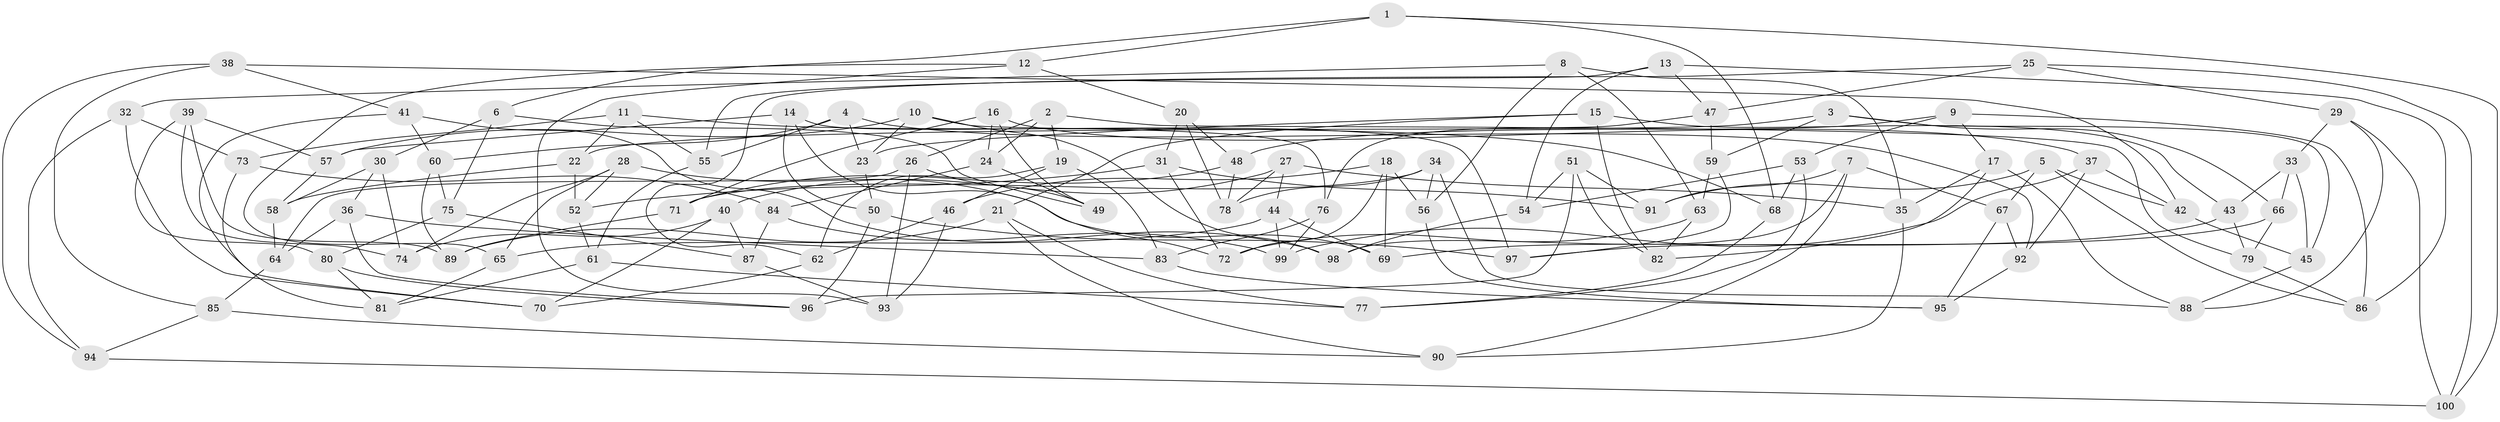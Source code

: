 // Generated by graph-tools (version 1.1) at 2025/11/02/27/25 16:11:44]
// undirected, 100 vertices, 200 edges
graph export_dot {
graph [start="1"]
  node [color=gray90,style=filled];
  1;
  2;
  3;
  4;
  5;
  6;
  7;
  8;
  9;
  10;
  11;
  12;
  13;
  14;
  15;
  16;
  17;
  18;
  19;
  20;
  21;
  22;
  23;
  24;
  25;
  26;
  27;
  28;
  29;
  30;
  31;
  32;
  33;
  34;
  35;
  36;
  37;
  38;
  39;
  40;
  41;
  42;
  43;
  44;
  45;
  46;
  47;
  48;
  49;
  50;
  51;
  52;
  53;
  54;
  55;
  56;
  57;
  58;
  59;
  60;
  61;
  62;
  63;
  64;
  65;
  66;
  67;
  68;
  69;
  70;
  71;
  72;
  73;
  74;
  75;
  76;
  77;
  78;
  79;
  80;
  81;
  82;
  83;
  84;
  85;
  86;
  87;
  88;
  89;
  90;
  91;
  92;
  93;
  94;
  95;
  96;
  97;
  98;
  99;
  100;
  1 -- 12;
  1 -- 100;
  1 -- 6;
  1 -- 68;
  2 -- 26;
  2 -- 24;
  2 -- 19;
  2 -- 79;
  3 -- 22;
  3 -- 45;
  3 -- 59;
  3 -- 66;
  4 -- 60;
  4 -- 92;
  4 -- 55;
  4 -- 23;
  5 -- 91;
  5 -- 86;
  5 -- 67;
  5 -- 42;
  6 -- 30;
  6 -- 49;
  6 -- 75;
  7 -- 91;
  7 -- 90;
  7 -- 67;
  7 -- 98;
  8 -- 35;
  8 -- 32;
  8 -- 56;
  8 -- 63;
  9 -- 48;
  9 -- 17;
  9 -- 86;
  9 -- 53;
  10 -- 76;
  10 -- 57;
  10 -- 98;
  10 -- 23;
  11 -- 22;
  11 -- 68;
  11 -- 73;
  11 -- 55;
  12 -- 65;
  12 -- 20;
  12 -- 93;
  13 -- 54;
  13 -- 47;
  13 -- 86;
  13 -- 55;
  14 -- 97;
  14 -- 57;
  14 -- 50;
  14 -- 72;
  15 -- 43;
  15 -- 21;
  15 -- 23;
  15 -- 82;
  16 -- 37;
  16 -- 49;
  16 -- 71;
  16 -- 24;
  17 -- 35;
  17 -- 82;
  17 -- 88;
  18 -- 69;
  18 -- 56;
  18 -- 46;
  18 -- 72;
  19 -- 62;
  19 -- 83;
  19 -- 46;
  20 -- 31;
  20 -- 48;
  20 -- 78;
  21 -- 89;
  21 -- 77;
  21 -- 90;
  22 -- 58;
  22 -- 52;
  23 -- 50;
  24 -- 84;
  24 -- 49;
  25 -- 100;
  25 -- 47;
  25 -- 62;
  25 -- 29;
  26 -- 49;
  26 -- 93;
  26 -- 64;
  27 -- 40;
  27 -- 35;
  27 -- 44;
  27 -- 78;
  28 -- 74;
  28 -- 52;
  28 -- 65;
  28 -- 69;
  29 -- 88;
  29 -- 100;
  29 -- 33;
  30 -- 58;
  30 -- 74;
  30 -- 36;
  31 -- 91;
  31 -- 52;
  31 -- 72;
  32 -- 94;
  32 -- 70;
  32 -- 73;
  33 -- 66;
  33 -- 43;
  33 -- 45;
  34 -- 78;
  34 -- 88;
  34 -- 56;
  34 -- 71;
  35 -- 90;
  36 -- 83;
  36 -- 96;
  36 -- 64;
  37 -- 42;
  37 -- 99;
  37 -- 92;
  38 -- 41;
  38 -- 42;
  38 -- 94;
  38 -- 85;
  39 -- 80;
  39 -- 89;
  39 -- 57;
  39 -- 74;
  40 -- 74;
  40 -- 70;
  40 -- 87;
  41 -- 98;
  41 -- 60;
  41 -- 70;
  42 -- 45;
  43 -- 69;
  43 -- 79;
  44 -- 65;
  44 -- 69;
  44 -- 99;
  45 -- 88;
  46 -- 93;
  46 -- 62;
  47 -- 76;
  47 -- 59;
  48 -- 71;
  48 -- 78;
  50 -- 97;
  50 -- 96;
  51 -- 91;
  51 -- 96;
  51 -- 54;
  51 -- 82;
  52 -- 61;
  53 -- 68;
  53 -- 54;
  53 -- 77;
  54 -- 98;
  55 -- 61;
  56 -- 95;
  57 -- 58;
  58 -- 64;
  59 -- 97;
  59 -- 63;
  60 -- 75;
  60 -- 89;
  61 -- 81;
  61 -- 77;
  62 -- 70;
  63 -- 82;
  63 -- 72;
  64 -- 85;
  65 -- 81;
  66 -- 79;
  66 -- 97;
  67 -- 92;
  67 -- 95;
  68 -- 77;
  71 -- 89;
  73 -- 81;
  73 -- 84;
  75 -- 87;
  75 -- 80;
  76 -- 99;
  76 -- 83;
  79 -- 86;
  80 -- 96;
  80 -- 81;
  83 -- 95;
  84 -- 87;
  84 -- 99;
  85 -- 90;
  85 -- 94;
  87 -- 93;
  92 -- 95;
  94 -- 100;
}
